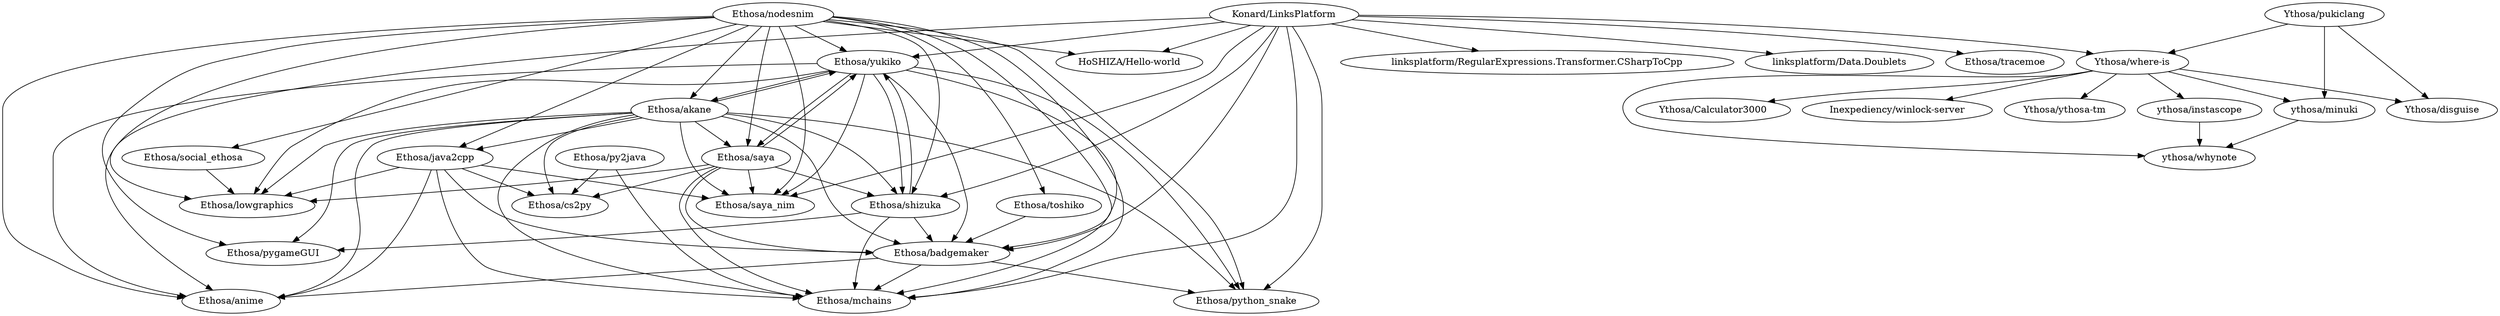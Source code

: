digraph G {
"Ethosa/yukiko" -> "Ethosa/badgemaker"
"Ethosa/yukiko" -> "Ethosa/shizuka"
"Ethosa/yukiko" -> "Ethosa/lowgraphics"
"Ethosa/yukiko" -> "Ethosa/saya_nim"
"Ethosa/yukiko" -> "Ethosa/mchains"
"Ethosa/yukiko" -> "Ethosa/python_snake"
"Ethosa/yukiko" -> "Ethosa/saya"
"Ethosa/yukiko" -> "Ethosa/akane"
"Ethosa/yukiko" -> "Ethosa/anime"
"Ethosa/akane" -> "Ethosa/badgemaker"
"Ethosa/akane" -> "Ethosa/shizuka"
"Ethosa/akane" -> "Ethosa/yukiko"
"Ethosa/akane" -> "Ethosa/anime"
"Ethosa/akane" -> "Ethosa/mchains"
"Ethosa/akane" -> "Ethosa/python_snake"
"Ethosa/akane" -> "Ethosa/pygameGUI"
"Ethosa/akane" -> "Ethosa/saya_nim"
"Ethosa/akane" -> "Ethosa/java2cpp"
"Ethosa/akane" -> "Ethosa/saya"
"Ethosa/akane" -> "Ethosa/cs2py"
"Ethosa/akane" -> "Ethosa/lowgraphics"
"Ethosa/social_ethosa" -> "Ethosa/lowgraphics"
"Ethosa/py2java" -> "Ethosa/mchains"
"Ethosa/py2java" -> "Ethosa/cs2py"
"Ethosa/java2cpp" -> "Ethosa/lowgraphics"
"Ethosa/java2cpp" -> "Ethosa/anime"
"Ethosa/java2cpp" -> "Ethosa/saya_nim"
"Ethosa/java2cpp" -> "Ethosa/mchains"
"Ethosa/java2cpp" -> "Ethosa/badgemaker"
"Ethosa/java2cpp" -> "Ethosa/cs2py"
"Ethosa/saya" -> "Ethosa/shizuka"
"Ethosa/saya" -> "Ethosa/yukiko"
"Ethosa/saya" -> "Ethosa/badgemaker"
"Ethosa/saya" -> "Ethosa/mchains"
"Ethosa/saya" -> "Ethosa/lowgraphics"
"Ethosa/saya" -> "Ethosa/saya_nim"
"Ethosa/saya" -> "Ethosa/cs2py"
"Ethosa/shizuka" -> "Ethosa/badgemaker"
"Ethosa/shizuka" -> "Ethosa/yukiko"
"Ethosa/shizuka" -> "Ethosa/mchains"
"Ethosa/shizuka" -> "Ethosa/pygameGUI"
"Ethosa/badgemaker" -> "Ethosa/mchains"
"Ethosa/badgemaker" -> "Ethosa/anime"
"Ethosa/badgemaker" -> "Ethosa/python_snake"
"ythosa/instascope" -> "ythosa/whynote"
"Ythosa/where-is" -> "ythosa/whynote"
"Ythosa/where-is" -> "ythosa/minuki"
"Ythosa/where-is" -> "ythosa/instascope"
"Ythosa/where-is" -> "Ythosa/Calculator3000"
"Ythosa/where-is" -> "Inexpediency/winlock-server"
"Ythosa/where-is" -> "Ythosa/disguise"
"Ythosa/where-is" -> "Ythosa/ythosa-tm"
"Ethosa/nodesnim" -> "Ethosa/yukiko"
"Ethosa/nodesnim" -> "Ethosa/shizuka"
"Ethosa/nodesnim" -> "Ethosa/badgemaker"
"Ethosa/nodesnim" -> "Ethosa/saya"
"Ethosa/nodesnim" -> "Ethosa/akane"
"Ethosa/nodesnim" -> "Ethosa/toshiko"
"Ethosa/nodesnim" -> "Ethosa/lowgraphics"
"Ethosa/nodesnim" -> "Ethosa/social_ethosa"
"Ethosa/nodesnim" -> "Ethosa/saya_nim"
"Ethosa/nodesnim" -> "HoSHIZA/Hello-world"
"Ethosa/nodesnim" -> "Ethosa/java2cpp"
"Ethosa/nodesnim" -> "Ethosa/anime"
"Ethosa/nodesnim" -> "Ethosa/mchains"
"Ethosa/nodesnim" -> "Ethosa/python_snake"
"Ethosa/nodesnim" -> "Ethosa/pygameGUI"
"ythosa/minuki" -> "ythosa/whynote"
"Ethosa/toshiko" -> "Ethosa/badgemaker"
"Konard/LinksPlatform" -> "Ethosa/yukiko"
"Konard/LinksPlatform" -> "Ethosa/shizuka"
"Konard/LinksPlatform" -> "Ethosa/mchains"
"Konard/LinksPlatform" -> "linksplatform/RegularExpressions.Transformer.CSharpToCpp"
"Konard/LinksPlatform" -> "Ethosa/python_snake"
"Konard/LinksPlatform" -> "Ethosa/saya_nim"
"Konard/LinksPlatform" -> "HoSHIZA/Hello-world"
"Konard/LinksPlatform" -> "Ethosa/badgemaker"
"Konard/LinksPlatform" -> "linksplatform/Data.Doublets"
"Konard/LinksPlatform" -> "Ethosa/tracemoe"
"Konard/LinksPlatform" -> "Ythosa/where-is"
"Konard/LinksPlatform" -> "Ethosa/anime"
"Ythosa/pukiclang" -> "Ythosa/disguise"
"Ythosa/pukiclang" -> "Ythosa/where-is"
"Ythosa/pukiclang" -> "ythosa/minuki"
"Ethosa/yukiko" ["l"="-0.723,44.869"]
"Ethosa/badgemaker" ["l"="-0.728,44.879"]
"Ethosa/shizuka" ["l"="-0.731,44.861"]
"Ethosa/lowgraphics" ["l"="-0.755,44.879"]
"Ethosa/saya_nim" ["l"="-0.721,44.876"]
"Ethosa/mchains" ["l"="-0.734,44.869"]
"Ethosa/python_snake" ["l"="-0.72,44.886"]
"Ethosa/saya" ["l"="-0.744,44.866"]
"Ethosa/akane" ["l"="-0.741,44.875"]
"Ethosa/anime" ["l"="-0.716,44.881"]
"Ethosa/pygameGUI" ["l"="-0.755,44.866"]
"Ethosa/java2cpp" ["l"="-0.733,44.886"]
"Ethosa/cs2py" ["l"="-0.761,44.872"]
"Ethosa/social_ethosa" ["l"="-0.768,44.892"]
"Ethosa/py2java" ["l"="-0.76,44.857"]
"ythosa/instascope" ["l"="-0.618,44.855"]
"ythosa/whynote" ["l"="-0.632,44.85"]
"Ythosa/where-is" ["l"="-0.648,44.863"]
"ythosa/minuki" ["l"="-0.628,44.863"]
"Ythosa/Calculator3000" ["l"="-0.652,44.878"]
"Inexpediency/winlock-server" ["l"="-0.646,44.846"]
"Ythosa/disguise" ["l"="-0.636,44.879"]
"Ythosa/ythosa-tm" ["l"="-0.66,44.851"]
"Ethosa/nodesnim" ["l"="-0.744,44.885"]
"Ethosa/toshiko" ["l"="-0.738,44.902"]
"HoSHIZA/Hello-world" ["l"="-0.711,44.891"]
"Konard/LinksPlatform" ["l"="-0.702,44.872"]
"linksplatform/RegularExpressions.Transformer.CSharpToCpp" ["l"="-0.696,44.855"]
"linksplatform/Data.Doublets" ["l"="-0.683,44.884"]
"Ethosa/tracemoe" ["l"="-0.68,44.866"]
"Ythosa/pukiclang" ["l"="-0.622,44.873"]
}